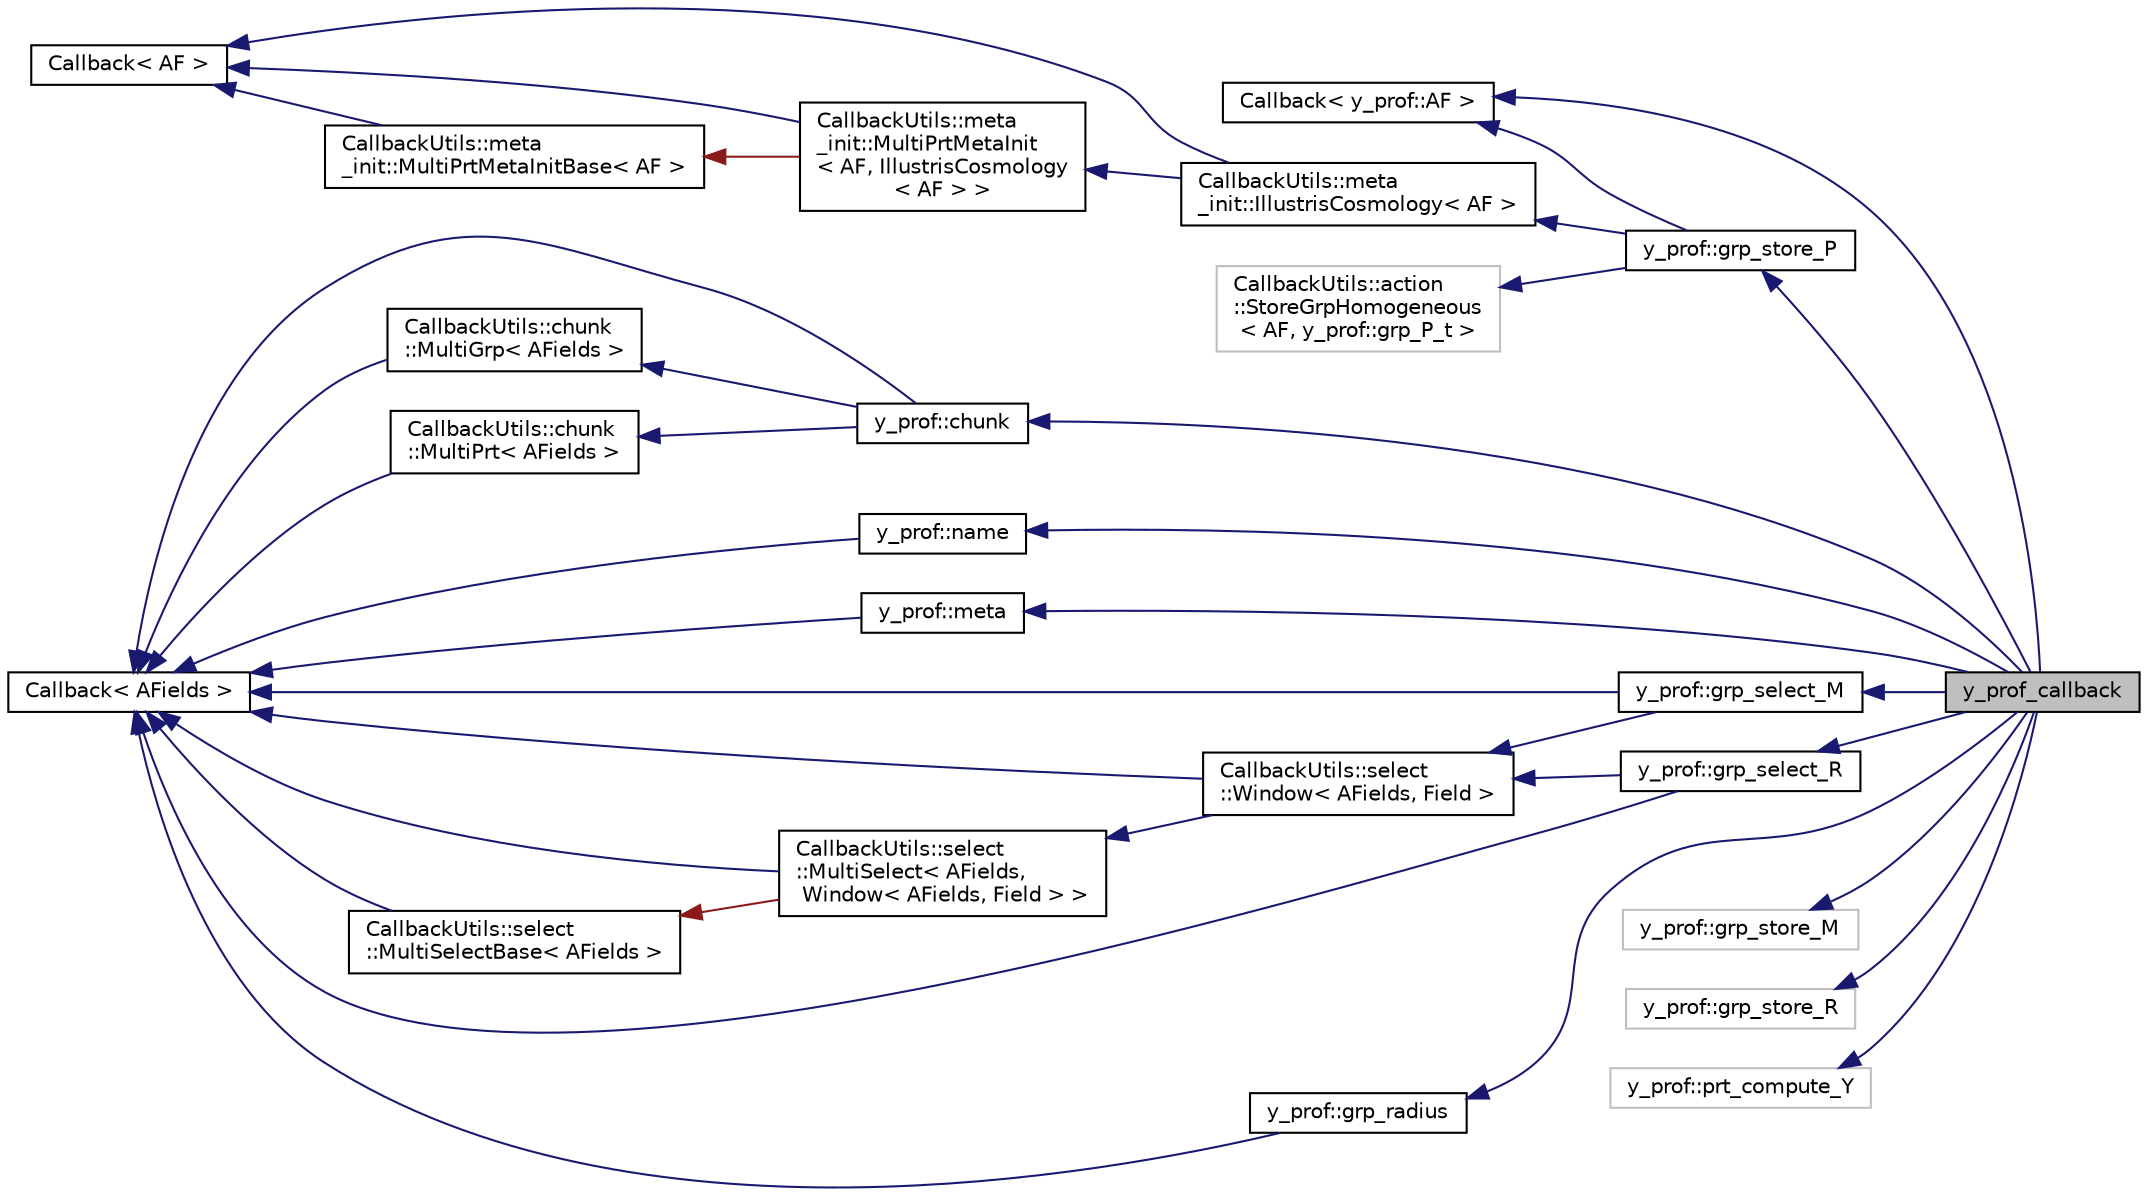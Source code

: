 digraph "y_prof_callback"
{
 // LATEX_PDF_SIZE
  edge [fontname="Helvetica",fontsize="10",labelfontname="Helvetica",labelfontsize="10"];
  node [fontname="Helvetica",fontsize="10",shape=record];
  rankdir="LR";
  Node1 [label="y_prof_callback",height=0.2,width=0.4,color="black", fillcolor="grey75", style="filled", fontcolor="black",tooltip=" "];
  Node2 -> Node1 [dir="back",color="midnightblue",fontsize="10",style="solid",fontname="Helvetica"];
  Node2 [label="Callback\< y_prof::AF \>",height=0.2,width=0.4,color="black", fillcolor="white", style="filled",URL="$struct_callback.html",tooltip=" "];
  Node3 -> Node1 [dir="back",color="midnightblue",fontsize="10",style="solid",fontname="Helvetica"];
  Node3 [label="y_prof::chunk",height=0.2,width=0.4,color="black", fillcolor="white", style="filled",URL="$struct_callback_utils_1_1chunk_1_1_multi.html",tooltip=" "];
  Node4 -> Node3 [dir="back",color="midnightblue",fontsize="10",style="solid",fontname="Helvetica"];
  Node4 [label="Callback\< AFields \>",height=0.2,width=0.4,color="black", fillcolor="white", style="filled",URL="$struct_callback.html",tooltip=" "];
  Node5 -> Node3 [dir="back",color="midnightblue",fontsize="10",style="solid",fontname="Helvetica"];
  Node5 [label="CallbackUtils::chunk\l::MultiGrp\< AFields \>",height=0.2,width=0.4,color="black", fillcolor="white", style="filled",URL="$class_callback_utils_1_1chunk_1_1_multi_grp.html",tooltip=" "];
  Node4 -> Node5 [dir="back",color="midnightblue",fontsize="10",style="solid",fontname="Helvetica"];
  Node6 -> Node3 [dir="back",color="midnightblue",fontsize="10",style="solid",fontname="Helvetica"];
  Node6 [label="CallbackUtils::chunk\l::MultiPrt\< AFields \>",height=0.2,width=0.4,color="black", fillcolor="white", style="filled",URL="$class_callback_utils_1_1chunk_1_1_multi_prt.html",tooltip=" "];
  Node4 -> Node6 [dir="back",color="midnightblue",fontsize="10",style="solid",fontname="Helvetica"];
  Node7 -> Node1 [dir="back",color="midnightblue",fontsize="10",style="solid",fontname="Helvetica"];
  Node7 [label="y_prof::name",height=0.2,width=0.4,color="black", fillcolor="white", style="filled",URL="$struct_callback_utils_1_1name_1_1_illustris.html",tooltip=" "];
  Node4 -> Node7 [dir="back",color="midnightblue",fontsize="10",style="solid",fontname="Helvetica"];
  Node8 -> Node1 [dir="back",color="midnightblue",fontsize="10",style="solid",fontname="Helvetica"];
  Node8 [label="y_prof::meta",height=0.2,width=0.4,color="black", fillcolor="white", style="filled",URL="$struct_callback_utils_1_1meta_1_1_illustris.html",tooltip=" "];
  Node4 -> Node8 [dir="back",color="midnightblue",fontsize="10",style="solid",fontname="Helvetica"];
  Node9 -> Node1 [dir="back",color="midnightblue",fontsize="10",style="solid",fontname="Helvetica"];
  Node9 [label="y_prof::grp_select_M",height=0.2,width=0.4,color="black", fillcolor="white", style="filled",URL="$struct_callback_utils_1_1select_1_1_low_cutoff.html",tooltip=" "];
  Node4 -> Node9 [dir="back",color="midnightblue",fontsize="10",style="solid",fontname="Helvetica"];
  Node10 -> Node9 [dir="back",color="midnightblue",fontsize="10",style="solid",fontname="Helvetica"];
  Node10 [label="CallbackUtils::select\l::Window\< AFields, Field \>",height=0.2,width=0.4,color="black", fillcolor="white", style="filled",URL="$class_callback_utils_1_1select_1_1_window.html",tooltip=" "];
  Node4 -> Node10 [dir="back",color="midnightblue",fontsize="10",style="solid",fontname="Helvetica"];
  Node11 -> Node10 [dir="back",color="midnightblue",fontsize="10",style="solid",fontname="Helvetica"];
  Node11 [label="CallbackUtils::select\l::MultiSelect\< AFields,\l Window\< AFields, Field \> \>",height=0.2,width=0.4,color="black", fillcolor="white", style="filled",URL="$class_callback_utils_1_1select_1_1_multi_select.html",tooltip=" "];
  Node4 -> Node11 [dir="back",color="midnightblue",fontsize="10",style="solid",fontname="Helvetica"];
  Node12 -> Node11 [dir="back",color="firebrick4",fontsize="10",style="solid",fontname="Helvetica"];
  Node12 [label="CallbackUtils::select\l::MultiSelectBase\< AFields \>",height=0.2,width=0.4,color="black", fillcolor="white", style="filled",URL="$class_callback_utils_1_1select_1_1_multi_select_base.html",tooltip=" "];
  Node4 -> Node12 [dir="back",color="midnightblue",fontsize="10",style="solid",fontname="Helvetica"];
  Node13 -> Node1 [dir="back",color="midnightblue",fontsize="10",style="solid",fontname="Helvetica"];
  Node13 [label="y_prof::grp_select_R",height=0.2,width=0.4,color="black", fillcolor="white", style="filled",URL="$struct_callback_utils_1_1select_1_1_low_cutoff.html",tooltip=" "];
  Node4 -> Node13 [dir="back",color="midnightblue",fontsize="10",style="solid",fontname="Helvetica"];
  Node10 -> Node13 [dir="back",color="midnightblue",fontsize="10",style="solid",fontname="Helvetica"];
  Node14 -> Node1 [dir="back",color="midnightblue",fontsize="10",style="solid",fontname="Helvetica"];
  Node14 [label="y_prof::grp_radius",height=0.2,width=0.4,color="black", fillcolor="white", style="filled",URL="$class_callback_utils_1_1radius_1_1_simple.html",tooltip=" "];
  Node4 -> Node14 [dir="back",color="midnightblue",fontsize="10",style="solid",fontname="Helvetica"];
  Node15 -> Node1 [dir="back",color="midnightblue",fontsize="10",style="solid",fontname="Helvetica"];
  Node15 [label="y_prof::grp_store_M",height=0.2,width=0.4,color="grey75", fillcolor="white", style="filled",tooltip=" "];
  Node16 -> Node1 [dir="back",color="midnightblue",fontsize="10",style="solid",fontname="Helvetica"];
  Node16 [label="y_prof::grp_store_R",height=0.2,width=0.4,color="grey75", fillcolor="white", style="filled",tooltip=" "];
  Node17 -> Node1 [dir="back",color="midnightblue",fontsize="10",style="solid",fontname="Helvetica"];
  Node17 [label="y_prof::grp_store_P",height=0.2,width=0.4,color="black", fillcolor="white", style="filled",URL="$classy__prof_1_1grp__store___p.html",tooltip=" "];
  Node2 -> Node17 [dir="back",color="midnightblue",fontsize="10",style="solid",fontname="Helvetica"];
  Node18 -> Node17 [dir="back",color="midnightblue",fontsize="10",style="solid",fontname="Helvetica"];
  Node18 [label="CallbackUtils::meta\l_init::IllustrisCosmology\< AF \>",height=0.2,width=0.4,color="black", fillcolor="white", style="filled",URL="$class_callback_utils_1_1meta__init_1_1_illustris_cosmology.html",tooltip=" "];
  Node19 -> Node18 [dir="back",color="midnightblue",fontsize="10",style="solid",fontname="Helvetica"];
  Node19 [label="Callback\< AF \>",height=0.2,width=0.4,color="black", fillcolor="white", style="filled",URL="$struct_callback.html",tooltip=" "];
  Node20 -> Node18 [dir="back",color="midnightblue",fontsize="10",style="solid",fontname="Helvetica"];
  Node20 [label="CallbackUtils::meta\l_init::MultiPrtMetaInit\l\< AF, IllustrisCosmology\l\< AF \> \>",height=0.2,width=0.4,color="black", fillcolor="white", style="filled",URL="$class_callback_utils_1_1meta__init_1_1_multi_prt_meta_init.html",tooltip=" "];
  Node19 -> Node20 [dir="back",color="midnightblue",fontsize="10",style="solid",fontname="Helvetica"];
  Node21 -> Node20 [dir="back",color="firebrick4",fontsize="10",style="solid",fontname="Helvetica"];
  Node21 [label="CallbackUtils::meta\l_init::MultiPrtMetaInitBase\< AF \>",height=0.2,width=0.4,color="black", fillcolor="white", style="filled",URL="$class_callback_utils_1_1meta__init_1_1_multi_prt_meta_init_base.html",tooltip=" "];
  Node19 -> Node21 [dir="back",color="midnightblue",fontsize="10",style="solid",fontname="Helvetica"];
  Node22 -> Node17 [dir="back",color="midnightblue",fontsize="10",style="solid",fontname="Helvetica"];
  Node22 [label="CallbackUtils::action\l::StoreGrpHomogeneous\l\< AF, y_prof::grp_P_t \>",height=0.2,width=0.4,color="grey75", fillcolor="white", style="filled",tooltip=" "];
  Node23 -> Node1 [dir="back",color="midnightblue",fontsize="10",style="solid",fontname="Helvetica"];
  Node23 [label="y_prof::prt_compute_Y",height=0.2,width=0.4,color="grey75", fillcolor="white", style="filled",tooltip=" "];
}
